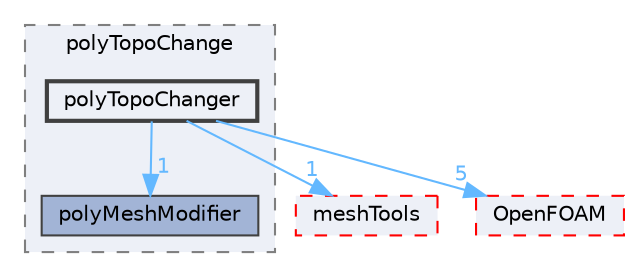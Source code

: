 digraph "src/dynamicMesh/polyTopoChange/polyTopoChanger"
{
 // LATEX_PDF_SIZE
  bgcolor="transparent";
  edge [fontname=Helvetica,fontsize=10,labelfontname=Helvetica,labelfontsize=10];
  node [fontname=Helvetica,fontsize=10,shape=box,height=0.2,width=0.4];
  compound=true
  subgraph clusterdir_1dcc9f8d039401a5088c21c8f851d182 {
    graph [ bgcolor="#edf0f7", pencolor="grey50", label="polyTopoChange", fontname=Helvetica,fontsize=10 style="filled,dashed", URL="dir_1dcc9f8d039401a5088c21c8f851d182.html",tooltip=""]
  dir_53e064f65682b60940fae8def6f07f81 [label="polyMeshModifier", fillcolor="#a2b4d6", color="grey25", style="filled", URL="dir_53e064f65682b60940fae8def6f07f81.html",tooltip=""];
  dir_0952f9b6d6fcae993c8491153539ae37 [label="polyTopoChanger", fillcolor="#edf0f7", color="grey25", style="filled,bold", URL="dir_0952f9b6d6fcae993c8491153539ae37.html",tooltip=""];
  }
  dir_ae30ad0bef50cf391b24c614251bb9fd [label="meshTools", fillcolor="#edf0f7", color="red", style="filled,dashed", URL="dir_ae30ad0bef50cf391b24c614251bb9fd.html",tooltip=""];
  dir_c5473ff19b20e6ec4dfe5c310b3778a8 [label="OpenFOAM", fillcolor="#edf0f7", color="red", style="filled,dashed", URL="dir_c5473ff19b20e6ec4dfe5c310b3778a8.html",tooltip=""];
  dir_0952f9b6d6fcae993c8491153539ae37->dir_53e064f65682b60940fae8def6f07f81 [headlabel="1", labeldistance=1.5 headhref="dir_003000_002985.html" href="dir_003000_002985.html" color="steelblue1" fontcolor="steelblue1"];
  dir_0952f9b6d6fcae993c8491153539ae37->dir_ae30ad0bef50cf391b24c614251bb9fd [headlabel="1", labeldistance=1.5 headhref="dir_003000_002382.html" href="dir_003000_002382.html" color="steelblue1" fontcolor="steelblue1"];
  dir_0952f9b6d6fcae993c8491153539ae37->dir_c5473ff19b20e6ec4dfe5c310b3778a8 [headlabel="5", labeldistance=1.5 headhref="dir_003000_002695.html" href="dir_003000_002695.html" color="steelblue1" fontcolor="steelblue1"];
}
